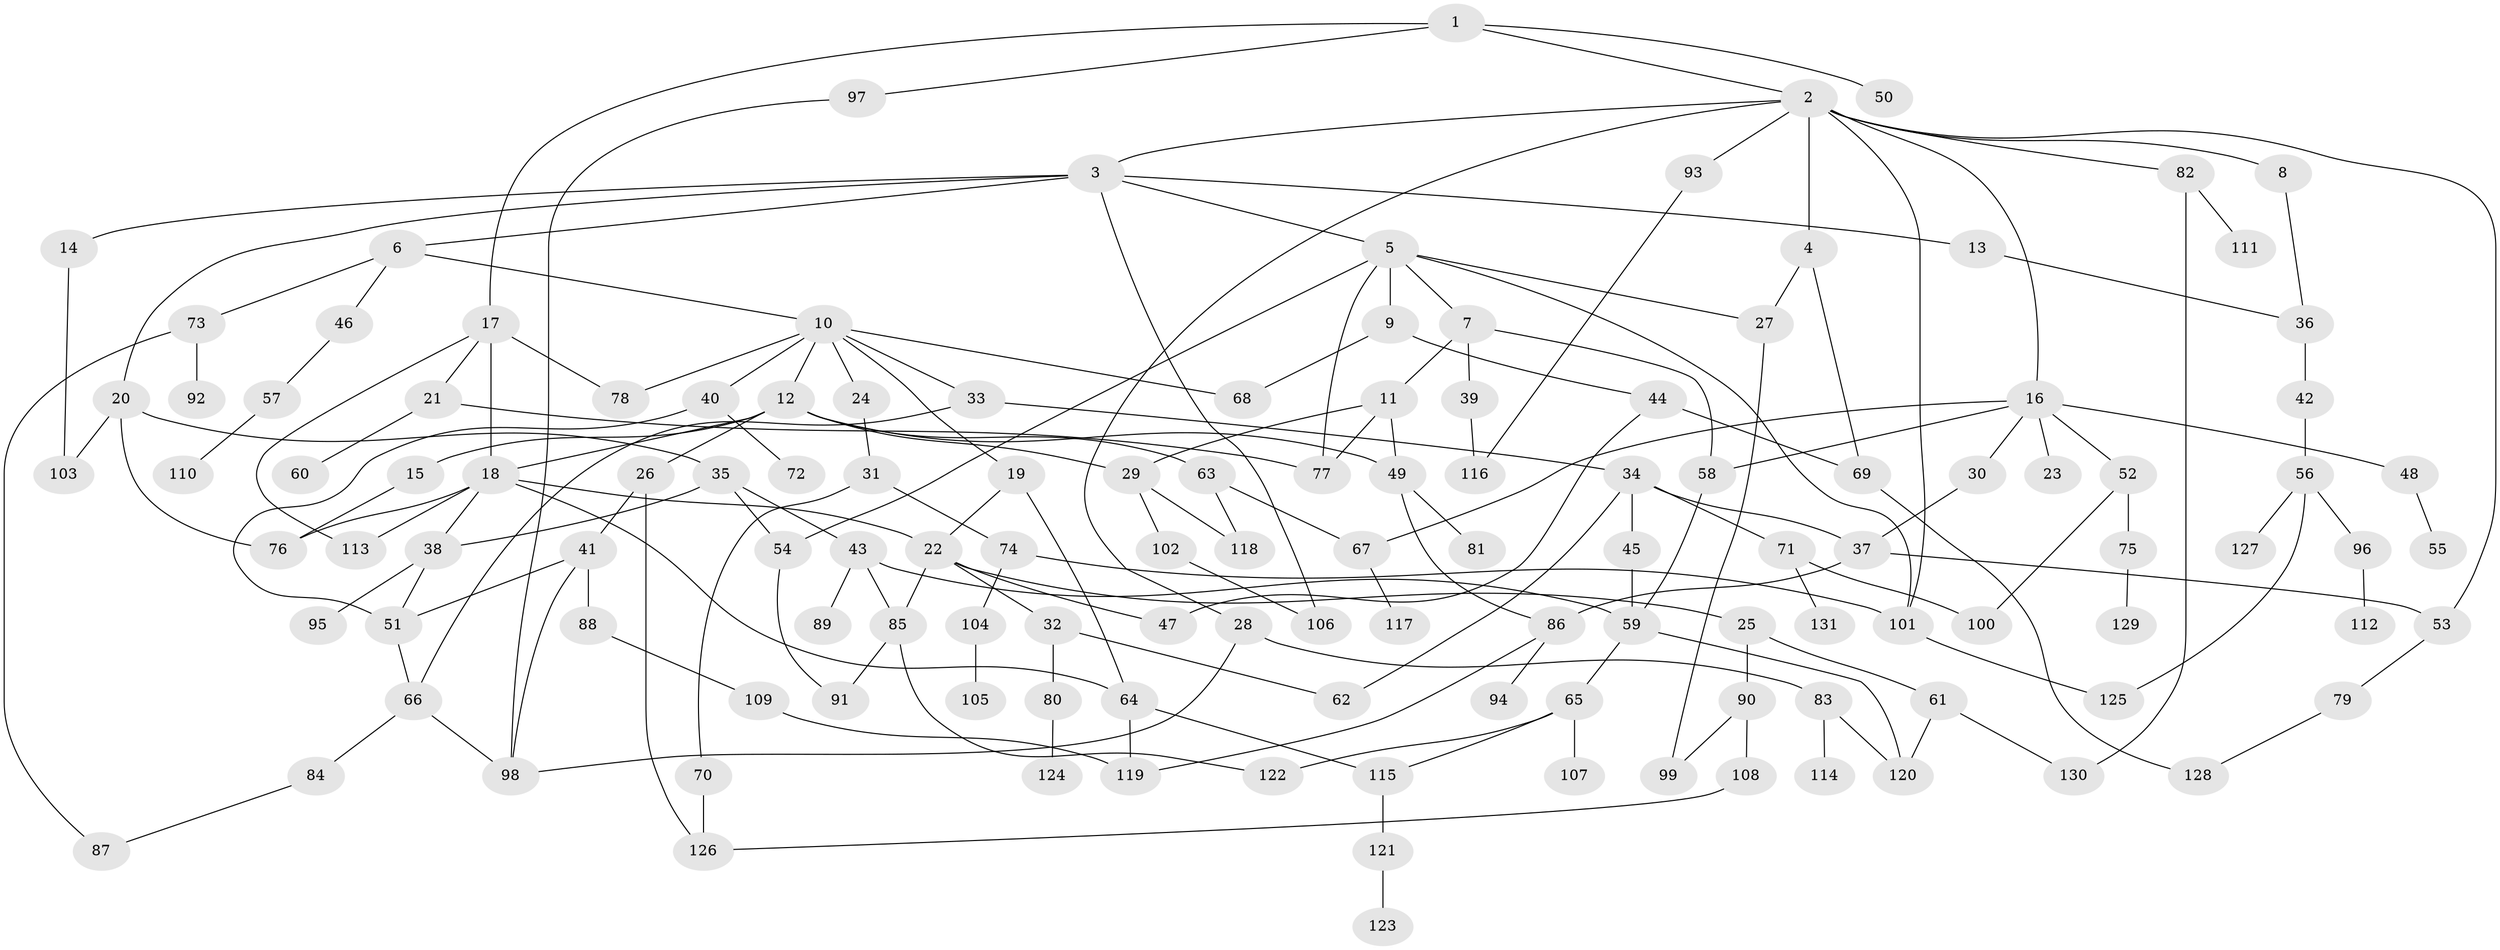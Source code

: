 // Generated by graph-tools (version 1.1) at 2025/25/03/09/25 03:25:31]
// undirected, 131 vertices, 184 edges
graph export_dot {
graph [start="1"]
  node [color=gray90,style=filled];
  1;
  2;
  3;
  4;
  5;
  6;
  7;
  8;
  9;
  10;
  11;
  12;
  13;
  14;
  15;
  16;
  17;
  18;
  19;
  20;
  21;
  22;
  23;
  24;
  25;
  26;
  27;
  28;
  29;
  30;
  31;
  32;
  33;
  34;
  35;
  36;
  37;
  38;
  39;
  40;
  41;
  42;
  43;
  44;
  45;
  46;
  47;
  48;
  49;
  50;
  51;
  52;
  53;
  54;
  55;
  56;
  57;
  58;
  59;
  60;
  61;
  62;
  63;
  64;
  65;
  66;
  67;
  68;
  69;
  70;
  71;
  72;
  73;
  74;
  75;
  76;
  77;
  78;
  79;
  80;
  81;
  82;
  83;
  84;
  85;
  86;
  87;
  88;
  89;
  90;
  91;
  92;
  93;
  94;
  95;
  96;
  97;
  98;
  99;
  100;
  101;
  102;
  103;
  104;
  105;
  106;
  107;
  108;
  109;
  110;
  111;
  112;
  113;
  114;
  115;
  116;
  117;
  118;
  119;
  120;
  121;
  122;
  123;
  124;
  125;
  126;
  127;
  128;
  129;
  130;
  131;
  1 -- 2;
  1 -- 17;
  1 -- 50;
  1 -- 97;
  2 -- 3;
  2 -- 4;
  2 -- 8;
  2 -- 16;
  2 -- 28;
  2 -- 82;
  2 -- 93;
  2 -- 101;
  2 -- 53;
  3 -- 5;
  3 -- 6;
  3 -- 13;
  3 -- 14;
  3 -- 20;
  3 -- 106;
  4 -- 27;
  4 -- 69;
  5 -- 7;
  5 -- 9;
  5 -- 77;
  5 -- 54;
  5 -- 27;
  5 -- 101;
  6 -- 10;
  6 -- 46;
  6 -- 73;
  7 -- 11;
  7 -- 39;
  7 -- 58;
  8 -- 36;
  9 -- 44;
  9 -- 68;
  10 -- 12;
  10 -- 19;
  10 -- 24;
  10 -- 33;
  10 -- 40;
  10 -- 78;
  10 -- 68;
  11 -- 29;
  11 -- 49;
  11 -- 77;
  12 -- 15;
  12 -- 18;
  12 -- 26;
  12 -- 63;
  12 -- 49;
  12 -- 29;
  13 -- 36;
  14 -- 103;
  15 -- 76;
  16 -- 23;
  16 -- 30;
  16 -- 48;
  16 -- 52;
  16 -- 67;
  16 -- 58;
  17 -- 21;
  17 -- 78;
  17 -- 18;
  17 -- 113;
  18 -- 38;
  18 -- 64;
  18 -- 113;
  18 -- 22;
  18 -- 76;
  19 -- 22;
  19 -- 64;
  20 -- 35;
  20 -- 76;
  20 -- 103;
  21 -- 60;
  21 -- 77;
  22 -- 25;
  22 -- 32;
  22 -- 47;
  22 -- 85;
  24 -- 31;
  25 -- 61;
  25 -- 90;
  26 -- 41;
  26 -- 126;
  27 -- 99;
  28 -- 83;
  28 -- 98;
  29 -- 102;
  29 -- 118;
  30 -- 37;
  31 -- 70;
  31 -- 74;
  32 -- 62;
  32 -- 80;
  33 -- 34;
  33 -- 66;
  34 -- 37;
  34 -- 45;
  34 -- 71;
  34 -- 62;
  35 -- 43;
  35 -- 54;
  35 -- 38;
  36 -- 42;
  37 -- 53;
  37 -- 86;
  38 -- 95;
  38 -- 51;
  39 -- 116;
  40 -- 72;
  40 -- 51;
  41 -- 51;
  41 -- 88;
  41 -- 98;
  42 -- 56;
  43 -- 59;
  43 -- 89;
  43 -- 85;
  44 -- 47;
  44 -- 69;
  45 -- 59;
  46 -- 57;
  48 -- 55;
  49 -- 81;
  49 -- 86;
  51 -- 66;
  52 -- 75;
  52 -- 100;
  53 -- 79;
  54 -- 91;
  56 -- 96;
  56 -- 127;
  56 -- 125;
  57 -- 110;
  58 -- 59;
  59 -- 65;
  59 -- 120;
  61 -- 120;
  61 -- 130;
  63 -- 67;
  63 -- 118;
  64 -- 115;
  64 -- 119;
  65 -- 107;
  65 -- 115;
  65 -- 122;
  66 -- 84;
  66 -- 98;
  67 -- 117;
  69 -- 128;
  70 -- 126;
  71 -- 100;
  71 -- 131;
  73 -- 87;
  73 -- 92;
  74 -- 104;
  74 -- 101;
  75 -- 129;
  79 -- 128;
  80 -- 124;
  82 -- 111;
  82 -- 130;
  83 -- 114;
  83 -- 120;
  84 -- 87;
  85 -- 91;
  85 -- 122;
  86 -- 94;
  86 -- 119;
  88 -- 109;
  90 -- 108;
  90 -- 99;
  93 -- 116;
  96 -- 112;
  97 -- 98;
  101 -- 125;
  102 -- 106;
  104 -- 105;
  108 -- 126;
  109 -- 119;
  115 -- 121;
  121 -- 123;
}
